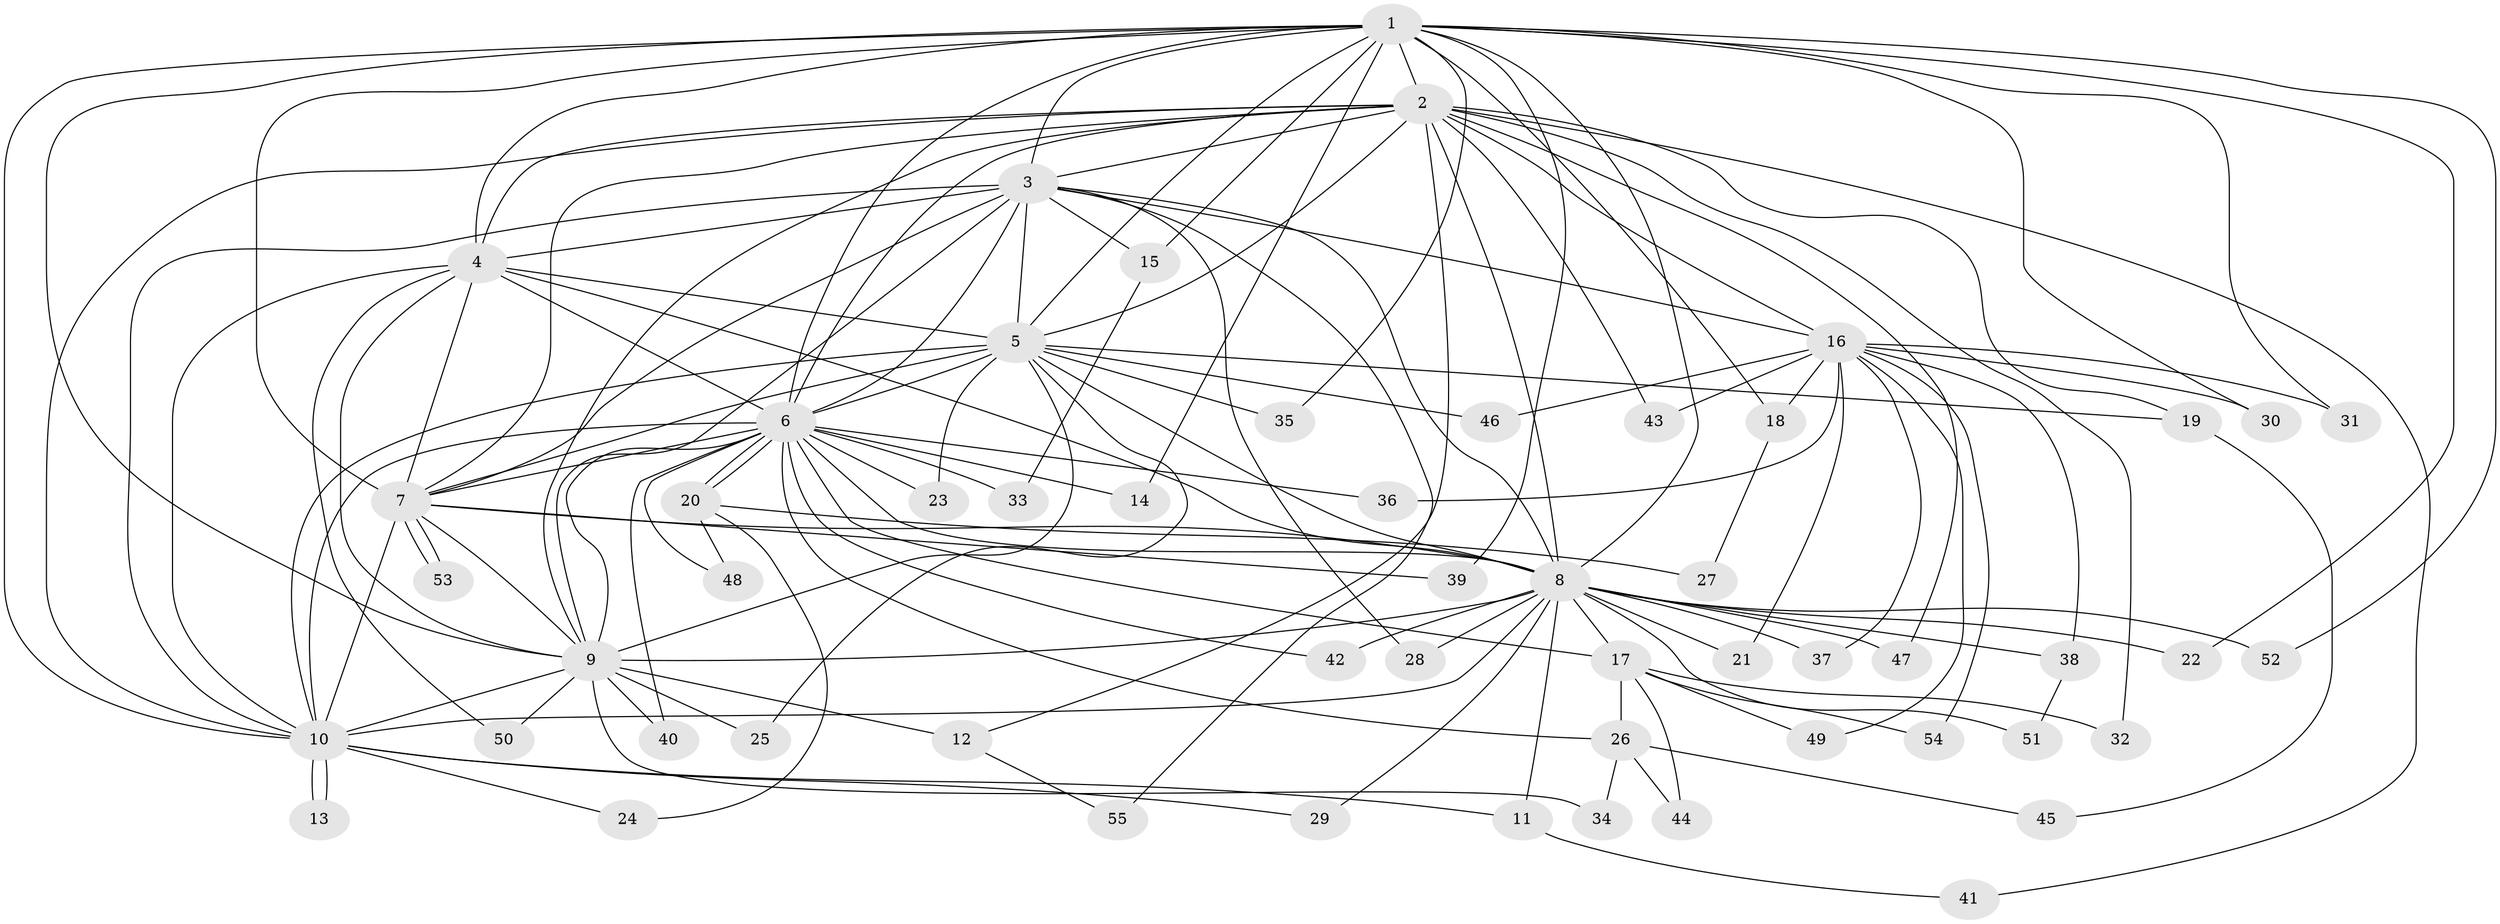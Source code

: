 // coarse degree distribution, {14: 0.09090909090909091, 9: 0.022727272727272728, 13: 0.022727272727272728, 15: 0.022727272727272728, 16: 0.022727272727272728, 3: 0.11363636363636363, 1: 0.06818181818181818, 2: 0.5909090909090909, 8: 0.022727272727272728, 5: 0.022727272727272728}
// Generated by graph-tools (version 1.1) at 2025/23/03/03/25 07:23:37]
// undirected, 55 vertices, 135 edges
graph export_dot {
graph [start="1"]
  node [color=gray90,style=filled];
  1;
  2;
  3;
  4;
  5;
  6;
  7;
  8;
  9;
  10;
  11;
  12;
  13;
  14;
  15;
  16;
  17;
  18;
  19;
  20;
  21;
  22;
  23;
  24;
  25;
  26;
  27;
  28;
  29;
  30;
  31;
  32;
  33;
  34;
  35;
  36;
  37;
  38;
  39;
  40;
  41;
  42;
  43;
  44;
  45;
  46;
  47;
  48;
  49;
  50;
  51;
  52;
  53;
  54;
  55;
  1 -- 2;
  1 -- 3;
  1 -- 4;
  1 -- 5;
  1 -- 6;
  1 -- 7;
  1 -- 8;
  1 -- 9;
  1 -- 10;
  1 -- 14;
  1 -- 15;
  1 -- 18;
  1 -- 22;
  1 -- 30;
  1 -- 31;
  1 -- 35;
  1 -- 39;
  1 -- 52;
  2 -- 3;
  2 -- 4;
  2 -- 5;
  2 -- 6;
  2 -- 7;
  2 -- 8;
  2 -- 9;
  2 -- 10;
  2 -- 12;
  2 -- 16;
  2 -- 19;
  2 -- 32;
  2 -- 41;
  2 -- 43;
  2 -- 47;
  3 -- 4;
  3 -- 5;
  3 -- 6;
  3 -- 7;
  3 -- 8;
  3 -- 9;
  3 -- 10;
  3 -- 15;
  3 -- 16;
  3 -- 28;
  3 -- 55;
  4 -- 5;
  4 -- 6;
  4 -- 7;
  4 -- 8;
  4 -- 9;
  4 -- 10;
  4 -- 50;
  5 -- 6;
  5 -- 7;
  5 -- 8;
  5 -- 9;
  5 -- 10;
  5 -- 19;
  5 -- 23;
  5 -- 25;
  5 -- 35;
  5 -- 46;
  6 -- 7;
  6 -- 8;
  6 -- 9;
  6 -- 10;
  6 -- 14;
  6 -- 17;
  6 -- 20;
  6 -- 20;
  6 -- 23;
  6 -- 26;
  6 -- 33;
  6 -- 36;
  6 -- 40;
  6 -- 42;
  6 -- 48;
  7 -- 8;
  7 -- 9;
  7 -- 10;
  7 -- 39;
  7 -- 53;
  7 -- 53;
  8 -- 9;
  8 -- 10;
  8 -- 11;
  8 -- 17;
  8 -- 21;
  8 -- 22;
  8 -- 28;
  8 -- 29;
  8 -- 37;
  8 -- 38;
  8 -- 42;
  8 -- 47;
  8 -- 51;
  8 -- 52;
  9 -- 10;
  9 -- 12;
  9 -- 25;
  9 -- 34;
  9 -- 40;
  9 -- 50;
  10 -- 11;
  10 -- 13;
  10 -- 13;
  10 -- 24;
  10 -- 29;
  11 -- 41;
  12 -- 55;
  15 -- 33;
  16 -- 18;
  16 -- 21;
  16 -- 30;
  16 -- 31;
  16 -- 36;
  16 -- 37;
  16 -- 38;
  16 -- 43;
  16 -- 46;
  16 -- 49;
  16 -- 54;
  17 -- 26;
  17 -- 32;
  17 -- 44;
  17 -- 49;
  17 -- 54;
  18 -- 27;
  19 -- 45;
  20 -- 24;
  20 -- 27;
  20 -- 48;
  26 -- 34;
  26 -- 44;
  26 -- 45;
  38 -- 51;
}

